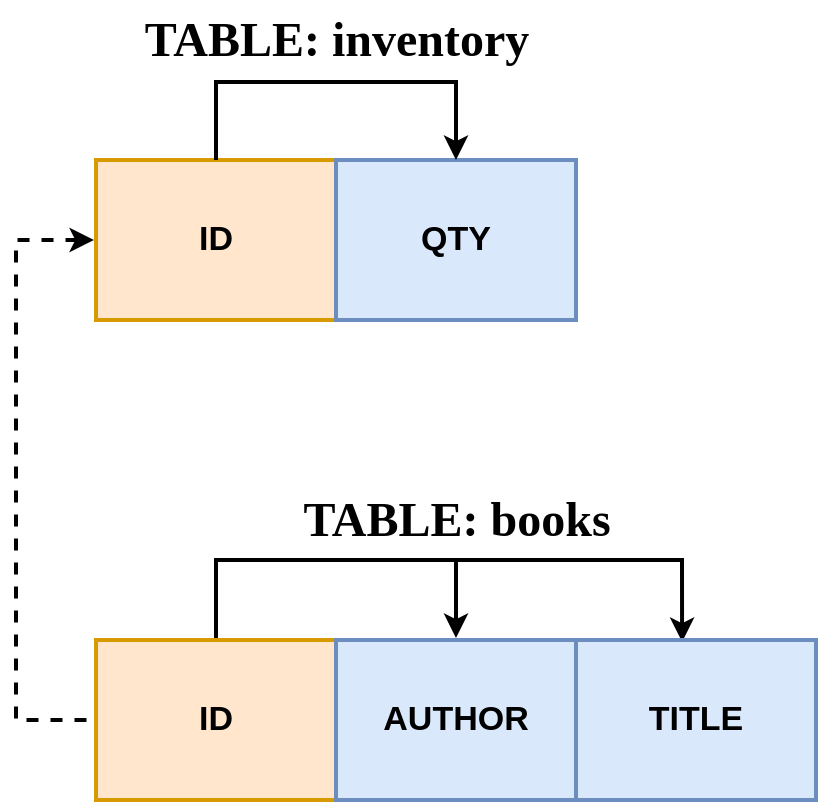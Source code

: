 <mxfile version="21.6.8" type="device">
  <diagram name="Page-1" id="glCw3KiS0-17hAmbRxZg">
    <mxGraphModel dx="1378" dy="999" grid="0" gridSize="10" guides="1" tooltips="1" connect="1" arrows="1" fold="1" page="0" pageScale="1" pageWidth="850" pageHeight="1100" math="0" shadow="0">
      <root>
        <mxCell id="0" />
        <mxCell id="1" parent="0" />
        <mxCell id="l_SEVt5sIYUPbIbYuYTj-5" style="edgeStyle=orthogonalEdgeStyle;rounded=0;orthogonalLoop=1;jettySize=auto;html=1;exitX=0.5;exitY=0;exitDx=0;exitDy=0;entryX=0.5;entryY=0;entryDx=0;entryDy=0;strokeWidth=2;" parent="1" source="l_SEVt5sIYUPbIbYuYTj-2" edge="1">
          <mxGeometry relative="1" as="geometry">
            <Array as="points">
              <mxPoint x="20" y="240" />
              <mxPoint x="140" y="240" />
            </Array>
            <mxPoint x="140" y="279" as="targetPoint" />
          </mxGeometry>
        </mxCell>
        <mxCell id="zeR3zR6__oL3ypceSCZx-9" style="edgeStyle=orthogonalEdgeStyle;rounded=0;orthogonalLoop=1;jettySize=auto;html=1;entryX=0.443;entryY=0.024;entryDx=0;entryDy=0;entryPerimeter=0;strokeWidth=2;" edge="1" parent="1" source="l_SEVt5sIYUPbIbYuYTj-2" target="l_SEVt5sIYUPbIbYuYTj-8">
          <mxGeometry relative="1" as="geometry">
            <Array as="points">
              <mxPoint x="20" y="240" />
              <mxPoint x="253" y="240" />
            </Array>
          </mxGeometry>
        </mxCell>
        <mxCell id="l_SEVt5sIYUPbIbYuYTj-2" value="ID" style="shape=ext;double=0;rounded=0;whiteSpace=wrap;html=1;fillColor=#ffe6cc;strokeColor=#d79b00;perimeterSpacing=1;glass=0;shadow=0;strokeWidth=2;snapToPoint=1;fontStyle=1;fontSize=17;labelBorderColor=none;labelBackgroundColor=none;" parent="1" vertex="1">
          <mxGeometry x="-40" y="280" width="120" height="80" as="geometry" />
        </mxCell>
        <mxCell id="l_SEVt5sIYUPbIbYuYTj-8" value="TITLE" style="shape=ext;double=0;rounded=0;whiteSpace=wrap;html=1;fillColor=#dae8fc;strokeColor=#6c8ebf;perimeterSpacing=1;glass=0;shadow=0;strokeWidth=2;snapToPoint=1;fontStyle=1;fontSize=17;labelBorderColor=none;labelBackgroundColor=none;" parent="1" vertex="1">
          <mxGeometry x="200" y="280" width="120" height="80" as="geometry" />
        </mxCell>
        <mxCell id="l_SEVt5sIYUPbIbYuYTj-10" value="TABLE: books" style="text;strokeColor=none;fillColor=none;html=1;fontSize=24;fontStyle=1;verticalAlign=middle;align=center;fontFamily=Times New Roman;" parent="1" vertex="1">
          <mxGeometry x="-40" y="200" width="360" height="40" as="geometry" />
        </mxCell>
        <mxCell id="zeR3zR6__oL3ypceSCZx-10" style="edgeStyle=orthogonalEdgeStyle;rounded=0;orthogonalLoop=1;jettySize=auto;html=1;entryX=0;entryY=0.5;entryDx=0;entryDy=0;strokeWidth=2;endArrow=none;endFill=0;startArrow=classic;startFill=1;dashed=1;" edge="1" parent="1" source="zeR3zR6__oL3ypceSCZx-3" target="l_SEVt5sIYUPbIbYuYTj-2">
          <mxGeometry relative="1" as="geometry">
            <mxPoint x="-80" y="320" as="targetPoint" />
            <Array as="points">
              <mxPoint x="-80" y="80" />
              <mxPoint x="-80" y="320" />
            </Array>
          </mxGeometry>
        </mxCell>
        <mxCell id="zeR3zR6__oL3ypceSCZx-3" value="ID" style="shape=ext;double=0;rounded=0;whiteSpace=wrap;html=1;fillColor=#ffe6cc;strokeColor=#d79b00;perimeterSpacing=1;glass=0;shadow=0;strokeWidth=2;snapToPoint=1;fontStyle=1;fontSize=17;labelBorderColor=none;labelBackgroundColor=none;" vertex="1" parent="1">
          <mxGeometry x="-40" y="40" width="120" height="80" as="geometry" />
        </mxCell>
        <mxCell id="zeR3zR6__oL3ypceSCZx-4" value="QTY" style="shape=ext;double=0;rounded=0;whiteSpace=wrap;html=1;fillColor=#dae8fc;strokeColor=#6c8ebf;perimeterSpacing=1;glass=0;shadow=0;strokeWidth=2;snapToPoint=1;fontStyle=1;fontSize=17;labelBorderColor=none;labelBackgroundColor=none;" vertex="1" parent="1">
          <mxGeometry x="80" y="40" width="120" height="80" as="geometry" />
        </mxCell>
        <mxCell id="zeR3zR6__oL3ypceSCZx-5" style="edgeStyle=orthogonalEdgeStyle;rounded=0;orthogonalLoop=1;jettySize=auto;html=1;exitX=0.5;exitY=0;exitDx=0;exitDy=0;entryX=0.5;entryY=0;entryDx=0;entryDy=0;strokeWidth=2;" edge="1" parent="1">
          <mxGeometry relative="1" as="geometry">
            <Array as="points">
              <mxPoint x="20" y="1" />
              <mxPoint x="140" y="1" />
            </Array>
            <mxPoint x="20" y="40" as="sourcePoint" />
            <mxPoint x="140" y="40" as="targetPoint" />
          </mxGeometry>
        </mxCell>
        <mxCell id="zeR3zR6__oL3ypceSCZx-6" value="TABLE: inventory" style="text;strokeColor=none;fillColor=none;html=1;fontSize=24;fontStyle=1;verticalAlign=middle;align=center;fontFamily=Times New Roman;" vertex="1" parent="1">
          <mxGeometry x="-40" y="-40" width="240" height="40" as="geometry" />
        </mxCell>
        <mxCell id="zeR3zR6__oL3ypceSCZx-7" value="AUTHOR" style="shape=ext;double=0;rounded=0;whiteSpace=wrap;html=1;fillColor=#dae8fc;strokeColor=#6c8ebf;perimeterSpacing=1;glass=0;shadow=0;strokeWidth=2;snapToPoint=1;fontStyle=1;fontSize=17;labelBorderColor=none;labelBackgroundColor=none;" vertex="1" parent="1">
          <mxGeometry x="80" y="280" width="120" height="80" as="geometry" />
        </mxCell>
      </root>
    </mxGraphModel>
  </diagram>
</mxfile>
